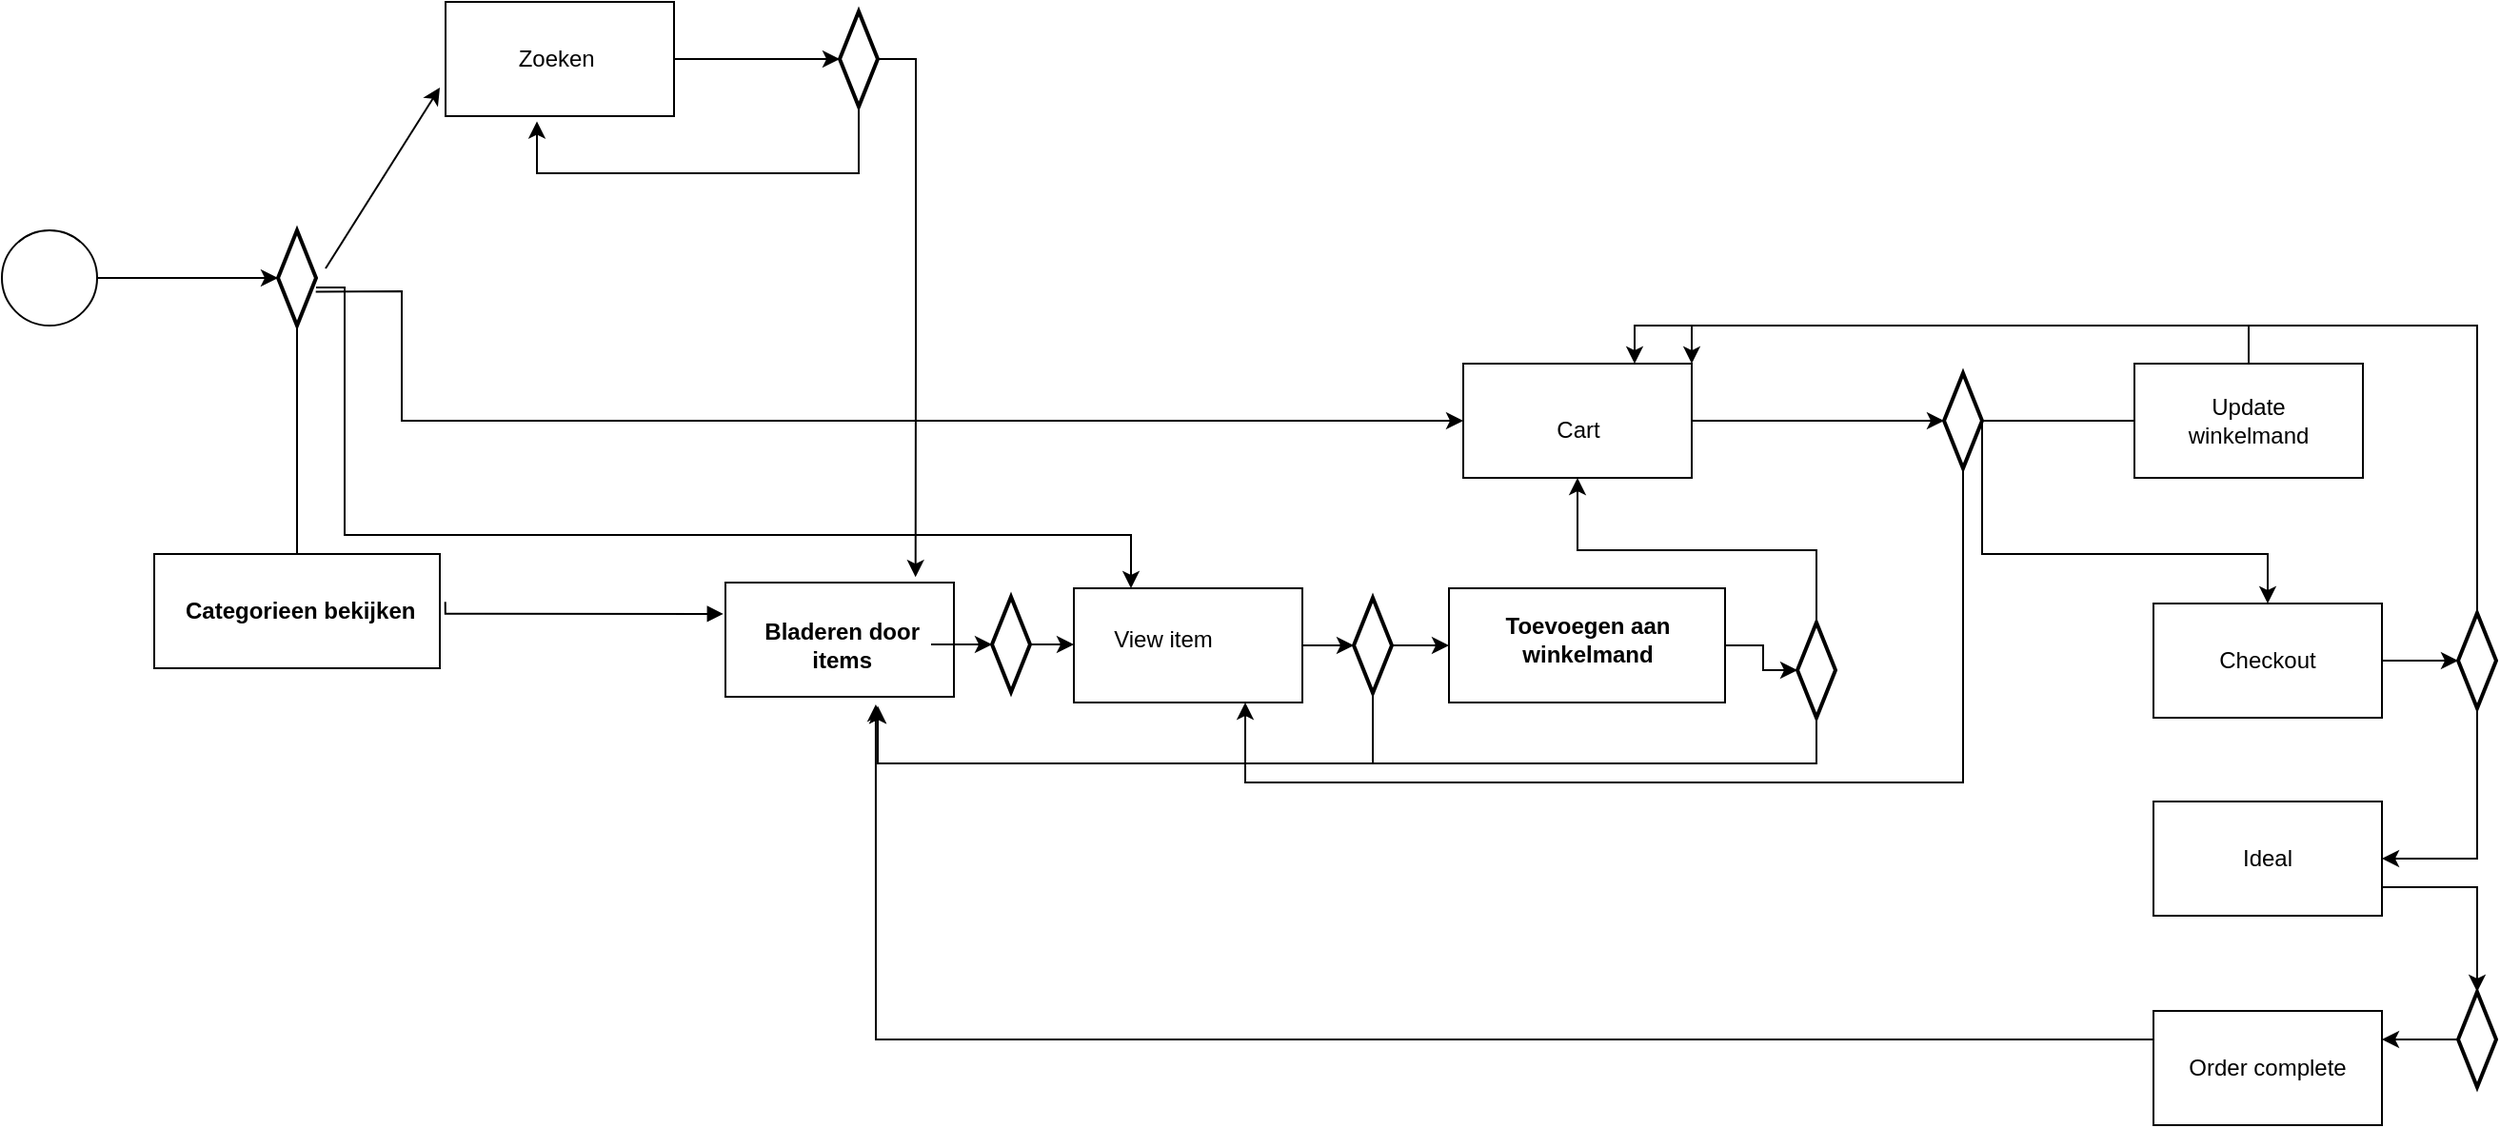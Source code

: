 <mxfile version="22.0.2" type="device">
  <diagram name="Page-1" id="7-KuS8HCFaPoPZdCXigX">
    <mxGraphModel dx="3915" dy="844" grid="1" gridSize="10" guides="1" tooltips="1" connect="1" arrows="1" fold="1" page="1" pageScale="1" pageWidth="827" pageHeight="1169" math="0" shadow="0">
      <root>
        <mxCell id="0" />
        <mxCell id="1" parent="0" />
        <mxCell id="JU6RVUzTXGBhqrjvrTdc-2" value="" style="edgeStyle=orthogonalEdgeStyle;rounded=0;orthogonalLoop=1;jettySize=auto;html=1;" parent="1" source="RDN8-XmIpGmufh1Ityac-12" target="CR3sOzO-EPzYzs97Lyqt-47" edge="1">
          <mxGeometry relative="1" as="geometry">
            <Array as="points">
              <mxPoint x="-2255" y="300" />
              <mxPoint x="-2255" y="300" />
            </Array>
          </mxGeometry>
        </mxCell>
        <mxCell id="RDN8-XmIpGmufh1Ityac-1" value="" style="ellipse;whiteSpace=wrap;html=1;aspect=fixed;" parent="1" vertex="1">
          <mxGeometry x="-2410" y="160" width="50" height="50" as="geometry" />
        </mxCell>
        <mxCell id="RDN8-XmIpGmufh1Ityac-15" value="" style="endArrow=block;endFill=1;html=1;edgeStyle=orthogonalEdgeStyle;align=left;verticalAlign=top;rounded=0;entryX=-0.009;entryY=0.274;entryDx=0;entryDy=0;entryPerimeter=0;exitX=0.999;exitY=0.338;exitDx=0;exitDy=0;exitPerimeter=0;" parent="1" source="CR3sOzO-EPzYzs97Lyqt-47" target="CR3sOzO-EPzYzs97Lyqt-29" edge="1">
          <mxGeometry x="-1" relative="1" as="geometry">
            <mxPoint x="-2170" y="359.5" as="sourcePoint" />
            <mxPoint x="-2110" y="359.5" as="targetPoint" />
            <Array as="points">
              <mxPoint x="-2177" y="361" />
            </Array>
          </mxGeometry>
        </mxCell>
        <mxCell id="CR3sOzO-EPzYzs97Lyqt-29" value="" style="verticalLabelPosition=bottom;verticalAlign=middle;html=1;shape=mxgraph.basic.rect;fillColor2=none;strokeWidth=1;size=20;indent=5;align=left;" parent="1" vertex="1">
          <mxGeometry x="-2030" y="345" width="120" height="60" as="geometry" />
        </mxCell>
        <mxCell id="CR3sOzO-EPzYzs97Lyqt-34" value="&lt;b&gt;Bladeren door&amp;nbsp; items&amp;nbsp;&lt;/b&gt;" style="text;html=1;strokeColor=none;fillColor=none;align=center;verticalAlign=middle;whiteSpace=wrap;rounded=0;" parent="1" vertex="1">
          <mxGeometry x="-2012" y="362.5" width="90" height="30" as="geometry" />
        </mxCell>
        <mxCell id="CR3sOzO-EPzYzs97Lyqt-36" value="" style="verticalLabelPosition=bottom;verticalAlign=middle;html=1;shape=mxgraph.basic.rect;fillColor2=none;strokeWidth=1;size=20;indent=5;align=left;" parent="1" vertex="1">
          <mxGeometry x="-2330" y="330" width="150" height="60" as="geometry" />
        </mxCell>
        <mxCell id="CR3sOzO-EPzYzs97Lyqt-47" value="&lt;b&gt;Categorieen bekijken&amp;nbsp;&lt;/b&gt;" style="text;html=1;align=center;verticalAlign=middle;resizable=0;points=[];autosize=1;strokeColor=none;fillColor=none;" parent="1" vertex="1">
          <mxGeometry x="-2327" y="345" width="150" height="30" as="geometry" />
        </mxCell>
        <mxCell id="CR3sOzO-EPzYzs97Lyqt-53" value="" style="rounded=0;whiteSpace=wrap;html=1;" parent="1" vertex="1">
          <mxGeometry x="-1650" y="348" width="145" height="60" as="geometry" />
        </mxCell>
        <mxCell id="CR3sOzO-EPzYzs97Lyqt-57" value="&lt;b style=&quot;&quot;&gt;Toevoegen aan winkelmand&lt;/b&gt;" style="text;html=1;strokeColor=none;fillColor=none;align=center;verticalAlign=middle;whiteSpace=wrap;rounded=0;" parent="1" vertex="1">
          <mxGeometry x="-1632.5" y="360" width="110" height="30" as="geometry" />
        </mxCell>
        <mxCell id="JU6RVUzTXGBhqrjvrTdc-3" value="" style="edgeStyle=orthogonalEdgeStyle;rounded=0;orthogonalLoop=1;jettySize=auto;html=1;" parent="1" source="RDN8-XmIpGmufh1Ityac-1" target="RDN8-XmIpGmufh1Ityac-12" edge="1">
          <mxGeometry relative="1" as="geometry">
            <mxPoint x="-2360" y="185" as="sourcePoint" />
            <mxPoint x="-2255" y="285" as="targetPoint" />
          </mxGeometry>
        </mxCell>
        <mxCell id="JU6RVUzTXGBhqrjvrTdc-12" value="" style="edgeStyle=orthogonalEdgeStyle;rounded=0;orthogonalLoop=1;jettySize=auto;html=1;entryX=0.25;entryY=0;entryDx=0;entryDy=0;" parent="1" source="RDN8-XmIpGmufh1Ityac-12" target="JU6RVUzTXGBhqrjvrTdc-18" edge="1">
          <mxGeometry relative="1" as="geometry">
            <mxPoint x="-2120" y="170" as="targetPoint" />
            <Array as="points">
              <mxPoint x="-2230" y="190" />
              <mxPoint x="-2230" y="320" />
              <mxPoint x="-1817" y="320" />
            </Array>
          </mxGeometry>
        </mxCell>
        <mxCell id="RDN8-XmIpGmufh1Ityac-12" value="" style="strokeWidth=2;html=1;shape=mxgraph.flowchart.decision;whiteSpace=wrap;" parent="1" vertex="1">
          <mxGeometry x="-2265" y="160" width="20" height="50" as="geometry" />
        </mxCell>
        <mxCell id="JU6RVUzTXGBhqrjvrTdc-5" value="" style="rounded=0;whiteSpace=wrap;html=1;" parent="1" vertex="1">
          <mxGeometry x="-2177" y="40" width="120" height="60" as="geometry" />
        </mxCell>
        <mxCell id="JU6RVUzTXGBhqrjvrTdc-7" value="Zoeken&amp;nbsp;" style="text;html=1;strokeColor=none;fillColor=none;align=center;verticalAlign=middle;whiteSpace=wrap;rounded=0;" parent="1" vertex="1">
          <mxGeometry x="-2147" y="55" width="60" height="30" as="geometry" />
        </mxCell>
        <mxCell id="JU6RVUzTXGBhqrjvrTdc-34" value="" style="edgeStyle=orthogonalEdgeStyle;rounded=0;orthogonalLoop=1;jettySize=auto;html=1;" parent="1" source="JU6RVUzTXGBhqrjvrTdc-8" target="JU6RVUzTXGBhqrjvrTdc-33" edge="1">
          <mxGeometry relative="1" as="geometry" />
        </mxCell>
        <mxCell id="JU6RVUzTXGBhqrjvrTdc-8" value="" style="rounded=0;whiteSpace=wrap;html=1;" parent="1" vertex="1">
          <mxGeometry x="-1642.5" y="230" width="120" height="60" as="geometry" />
        </mxCell>
        <mxCell id="JU6RVUzTXGBhqrjvrTdc-10" value="Cart" style="text;html=1;strokeColor=none;fillColor=none;align=center;verticalAlign=middle;whiteSpace=wrap;rounded=0;" parent="1" vertex="1">
          <mxGeometry x="-1612.5" y="250" width="60" height="30" as="geometry" />
        </mxCell>
        <mxCell id="JU6RVUzTXGBhqrjvrTdc-13" value="" style="endArrow=classic;html=1;rounded=0;entryX=0;entryY=0.5;entryDx=0;entryDy=0;exitX=0.992;exitY=0.646;exitDx=0;exitDy=0;exitPerimeter=0;" parent="1" source="RDN8-XmIpGmufh1Ityac-12" target="JU6RVUzTXGBhqrjvrTdc-8" edge="1">
          <mxGeometry width="50" height="50" relative="1" as="geometry">
            <mxPoint x="-2240" y="260" as="sourcePoint" />
            <mxPoint x="-2190" y="210" as="targetPoint" />
            <Array as="points">
              <mxPoint x="-2200" y="192" />
              <mxPoint x="-2200" y="260" />
            </Array>
          </mxGeometry>
        </mxCell>
        <mxCell id="JU6RVUzTXGBhqrjvrTdc-14" value="" style="endArrow=classic;html=1;rounded=0;entryX=0;entryY=0.5;entryDx=0;entryDy=0;" parent="1" edge="1">
          <mxGeometry width="50" height="50" relative="1" as="geometry">
            <mxPoint x="-2240" y="180" as="sourcePoint" />
            <mxPoint x="-2180" y="85" as="targetPoint" />
          </mxGeometry>
        </mxCell>
        <mxCell id="JU6RVUzTXGBhqrjvrTdc-18" value="" style="rounded=0;whiteSpace=wrap;html=1;" parent="1" vertex="1">
          <mxGeometry x="-1847" y="348" width="120" height="60" as="geometry" />
        </mxCell>
        <mxCell id="JU6RVUzTXGBhqrjvrTdc-19" value="View item" style="text;html=1;strokeColor=none;fillColor=none;align=center;verticalAlign=middle;whiteSpace=wrap;rounded=0;" parent="1" vertex="1">
          <mxGeometry x="-1830" y="360" width="60" height="30" as="geometry" />
        </mxCell>
        <mxCell id="JU6RVUzTXGBhqrjvrTdc-28" style="edgeStyle=orthogonalEdgeStyle;rounded=0;orthogonalLoop=1;jettySize=auto;html=1;exitX=1;exitY=0.5;exitDx=0;exitDy=0;exitPerimeter=0;entryX=0;entryY=0.5;entryDx=0;entryDy=0;" parent="1" source="JU6RVUzTXGBhqrjvrTdc-21" target="JU6RVUzTXGBhqrjvrTdc-18" edge="1">
          <mxGeometry relative="1" as="geometry" />
        </mxCell>
        <mxCell id="JU6RVUzTXGBhqrjvrTdc-21" value="" style="strokeWidth=2;html=1;shape=mxgraph.flowchart.decision;whiteSpace=wrap;" parent="1" vertex="1">
          <mxGeometry x="-1890" y="352.5" width="20" height="50" as="geometry" />
        </mxCell>
        <mxCell id="JU6RVUzTXGBhqrjvrTdc-24" value="" style="edgeStyle=orthogonalEdgeStyle;rounded=0;orthogonalLoop=1;jettySize=auto;html=1;" parent="1" source="JU6RVUzTXGBhqrjvrTdc-18" target="JU6RVUzTXGBhqrjvrTdc-23" edge="1">
          <mxGeometry relative="1" as="geometry">
            <mxPoint x="-1790" y="405" as="sourcePoint" />
            <mxPoint x="-1790" y="495" as="targetPoint" />
            <Array as="points" />
          </mxGeometry>
        </mxCell>
        <mxCell id="JU6RVUzTXGBhqrjvrTdc-26" style="edgeStyle=orthogonalEdgeStyle;rounded=0;orthogonalLoop=1;jettySize=auto;html=1;exitX=1;exitY=0.5;exitDx=0;exitDy=0;exitPerimeter=0;entryX=0;entryY=0.5;entryDx=0;entryDy=0;" parent="1" source="JU6RVUzTXGBhqrjvrTdc-23" target="CR3sOzO-EPzYzs97Lyqt-53" edge="1">
          <mxGeometry relative="1" as="geometry" />
        </mxCell>
        <mxCell id="JU6RVUzTXGBhqrjvrTdc-23" value="" style="strokeWidth=2;html=1;shape=mxgraph.flowchart.decision;whiteSpace=wrap;" parent="1" vertex="1">
          <mxGeometry x="-1700" y="353" width="20" height="50" as="geometry" />
        </mxCell>
        <mxCell id="JU6RVUzTXGBhqrjvrTdc-25" value="" style="endArrow=classic;html=1;rounded=0;exitX=0.5;exitY=1;exitDx=0;exitDy=0;exitPerimeter=0;" parent="1" source="JU6RVUzTXGBhqrjvrTdc-23" edge="1">
          <mxGeometry width="50" height="50" relative="1" as="geometry">
            <mxPoint x="-2110" y="460" as="sourcePoint" />
            <mxPoint x="-1950" y="410" as="targetPoint" />
            <Array as="points">
              <mxPoint x="-1690" y="440" />
              <mxPoint x="-1950" y="440" />
            </Array>
          </mxGeometry>
        </mxCell>
        <mxCell id="JU6RVUzTXGBhqrjvrTdc-27" style="edgeStyle=orthogonalEdgeStyle;rounded=0;orthogonalLoop=1;jettySize=auto;html=1;exitX=1;exitY=0.5;exitDx=0;exitDy=0;entryX=0;entryY=0.5;entryDx=0;entryDy=0;entryPerimeter=0;" parent="1" source="CR3sOzO-EPzYzs97Lyqt-34" target="JU6RVUzTXGBhqrjvrTdc-21" edge="1">
          <mxGeometry relative="1" as="geometry" />
        </mxCell>
        <mxCell id="JU6RVUzTXGBhqrjvrTdc-31" style="edgeStyle=orthogonalEdgeStyle;rounded=0;orthogonalLoop=1;jettySize=auto;html=1;exitX=0.5;exitY=0;exitDx=0;exitDy=0;exitPerimeter=0;entryX=0.5;entryY=1;entryDx=0;entryDy=0;" parent="1" source="JU6RVUzTXGBhqrjvrTdc-29" target="JU6RVUzTXGBhqrjvrTdc-8" edge="1">
          <mxGeometry relative="1" as="geometry" />
        </mxCell>
        <mxCell id="JU6RVUzTXGBhqrjvrTdc-29" value="" style="strokeWidth=2;html=1;shape=mxgraph.flowchart.decision;whiteSpace=wrap;" parent="1" vertex="1">
          <mxGeometry x="-1467" y="366" width="20" height="50" as="geometry" />
        </mxCell>
        <mxCell id="JU6RVUzTXGBhqrjvrTdc-30" style="edgeStyle=orthogonalEdgeStyle;rounded=0;orthogonalLoop=1;jettySize=auto;html=1;exitX=1;exitY=0.5;exitDx=0;exitDy=0;entryX=0;entryY=0.5;entryDx=0;entryDy=0;entryPerimeter=0;" parent="1" source="CR3sOzO-EPzYzs97Lyqt-53" target="JU6RVUzTXGBhqrjvrTdc-29" edge="1">
          <mxGeometry relative="1" as="geometry" />
        </mxCell>
        <mxCell id="JU6RVUzTXGBhqrjvrTdc-32" style="edgeStyle=orthogonalEdgeStyle;rounded=0;orthogonalLoop=1;jettySize=auto;html=1;exitX=0.5;exitY=1;exitDx=0;exitDy=0;exitPerimeter=0;entryX=0.667;entryY=1.083;entryDx=0;entryDy=0;entryPerimeter=0;" parent="1" source="JU6RVUzTXGBhqrjvrTdc-29" target="CR3sOzO-EPzYzs97Lyqt-29" edge="1">
          <mxGeometry relative="1" as="geometry">
            <Array as="points">
              <mxPoint x="-1457" y="440" />
              <mxPoint x="-1950" y="440" />
            </Array>
          </mxGeometry>
        </mxCell>
        <mxCell id="JU6RVUzTXGBhqrjvrTdc-37" style="edgeStyle=orthogonalEdgeStyle;rounded=0;orthogonalLoop=1;jettySize=auto;html=1;entryX=0.75;entryY=1;entryDx=0;entryDy=0;" parent="1" source="JU6RVUzTXGBhqrjvrTdc-33" target="JU6RVUzTXGBhqrjvrTdc-18" edge="1">
          <mxGeometry relative="1" as="geometry">
            <Array as="points">
              <mxPoint x="-1380" y="450" />
              <mxPoint x="-1757" y="450" />
            </Array>
          </mxGeometry>
        </mxCell>
        <mxCell id="JU6RVUzTXGBhqrjvrTdc-39" value="" style="edgeStyle=orthogonalEdgeStyle;rounded=0;orthogonalLoop=1;jettySize=auto;html=1;" parent="1" source="JU6RVUzTXGBhqrjvrTdc-33" target="JU6RVUzTXGBhqrjvrTdc-38" edge="1">
          <mxGeometry relative="1" as="geometry" />
        </mxCell>
        <mxCell id="s-FJdiKFJ584I3QiDJJ7-6" style="edgeStyle=orthogonalEdgeStyle;rounded=0;orthogonalLoop=1;jettySize=auto;html=1;exitX=1;exitY=0.5;exitDx=0;exitDy=0;exitPerimeter=0;" edge="1" parent="1" source="JU6RVUzTXGBhqrjvrTdc-33" target="s-FJdiKFJ584I3QiDJJ7-1">
          <mxGeometry relative="1" as="geometry">
            <Array as="points">
              <mxPoint x="-1370" y="330" />
              <mxPoint x="-1220" y="330" />
            </Array>
          </mxGeometry>
        </mxCell>
        <mxCell id="JU6RVUzTXGBhqrjvrTdc-33" value="" style="strokeWidth=2;html=1;shape=mxgraph.flowchart.decision;whiteSpace=wrap;" parent="1" vertex="1">
          <mxGeometry x="-1390" y="235" width="20" height="50" as="geometry" />
        </mxCell>
        <mxCell id="JU6RVUzTXGBhqrjvrTdc-40" style="edgeStyle=orthogonalEdgeStyle;rounded=0;orthogonalLoop=1;jettySize=auto;html=1;exitX=0.5;exitY=0;exitDx=0;exitDy=0;entryX=1;entryY=0;entryDx=0;entryDy=0;" parent="1" source="JU6RVUzTXGBhqrjvrTdc-36" target="JU6RVUzTXGBhqrjvrTdc-8" edge="1">
          <mxGeometry relative="1" as="geometry" />
        </mxCell>
        <mxCell id="JU6RVUzTXGBhqrjvrTdc-36" value="" style="rounded=0;whiteSpace=wrap;html=1;" parent="1" vertex="1">
          <mxGeometry x="-1290" y="230" width="120" height="60" as="geometry" />
        </mxCell>
        <mxCell id="JU6RVUzTXGBhqrjvrTdc-38" value="Update winkelmand" style="text;html=1;strokeColor=none;fillColor=none;align=center;verticalAlign=middle;whiteSpace=wrap;rounded=0;" parent="1" vertex="1">
          <mxGeometry x="-1260" y="245" width="60" height="30" as="geometry" />
        </mxCell>
        <mxCell id="JU6RVUzTXGBhqrjvrTdc-43" value="" style="strokeWidth=2;html=1;shape=mxgraph.flowchart.decision;whiteSpace=wrap;" parent="1" vertex="1">
          <mxGeometry x="-1970" y="45" width="20" height="50" as="geometry" />
        </mxCell>
        <mxCell id="JU6RVUzTXGBhqrjvrTdc-44" style="edgeStyle=orthogonalEdgeStyle;rounded=0;orthogonalLoop=1;jettySize=auto;html=1;exitX=1;exitY=0.5;exitDx=0;exitDy=0;entryX=0;entryY=0.5;entryDx=0;entryDy=0;entryPerimeter=0;" parent="1" source="JU6RVUzTXGBhqrjvrTdc-5" target="JU6RVUzTXGBhqrjvrTdc-43" edge="1">
          <mxGeometry relative="1" as="geometry" />
        </mxCell>
        <mxCell id="JU6RVUzTXGBhqrjvrTdc-47" style="edgeStyle=orthogonalEdgeStyle;rounded=0;orthogonalLoop=1;jettySize=auto;html=1;exitX=1;exitY=0.5;exitDx=0;exitDy=0;exitPerimeter=0;entryX=0.832;entryY=-0.048;entryDx=0;entryDy=0;entryPerimeter=0;" parent="1" source="JU6RVUzTXGBhqrjvrTdc-43" target="CR3sOzO-EPzYzs97Lyqt-29" edge="1">
          <mxGeometry relative="1" as="geometry" />
        </mxCell>
        <mxCell id="JU6RVUzTXGBhqrjvrTdc-48" style="edgeStyle=orthogonalEdgeStyle;rounded=0;orthogonalLoop=1;jettySize=auto;html=1;exitX=0.5;exitY=1;exitDx=0;exitDy=0;exitPerimeter=0;entryX=0.4;entryY=1.046;entryDx=0;entryDy=0;entryPerimeter=0;" parent="1" source="JU6RVUzTXGBhqrjvrTdc-43" target="JU6RVUzTXGBhqrjvrTdc-5" edge="1">
          <mxGeometry relative="1" as="geometry">
            <Array as="points">
              <mxPoint x="-1960" y="130" />
              <mxPoint x="-2129" y="130" />
            </Array>
          </mxGeometry>
        </mxCell>
        <mxCell id="s-FJdiKFJ584I3QiDJJ7-7" value="" style="edgeStyle=orthogonalEdgeStyle;rounded=0;orthogonalLoop=1;jettySize=auto;html=1;entryX=0;entryY=0.5;entryDx=0;entryDy=0;entryPerimeter=0;" edge="1" parent="1" source="s-FJdiKFJ584I3QiDJJ7-1" target="s-FJdiKFJ584I3QiDJJ7-8">
          <mxGeometry relative="1" as="geometry" />
        </mxCell>
        <mxCell id="s-FJdiKFJ584I3QiDJJ7-1" value="Checkout" style="rounded=0;whiteSpace=wrap;html=1;" vertex="1" parent="1">
          <mxGeometry x="-1280" y="356" width="120" height="60" as="geometry" />
        </mxCell>
        <mxCell id="s-FJdiKFJ584I3QiDJJ7-2" value="Ideal" style="rounded=0;whiteSpace=wrap;html=1;" vertex="1" parent="1">
          <mxGeometry x="-1280" y="460" width="120" height="60" as="geometry" />
        </mxCell>
        <mxCell id="s-FJdiKFJ584I3QiDJJ7-9" style="edgeStyle=orthogonalEdgeStyle;rounded=0;orthogonalLoop=1;jettySize=auto;html=1;exitX=0.5;exitY=0;exitDx=0;exitDy=0;exitPerimeter=0;entryX=0.75;entryY=0;entryDx=0;entryDy=0;" edge="1" parent="1" source="s-FJdiKFJ584I3QiDJJ7-8" target="JU6RVUzTXGBhqrjvrTdc-8">
          <mxGeometry relative="1" as="geometry">
            <mxPoint x="-1480" y="-90" as="targetPoint" />
          </mxGeometry>
        </mxCell>
        <mxCell id="s-FJdiKFJ584I3QiDJJ7-10" style="edgeStyle=orthogonalEdgeStyle;rounded=0;orthogonalLoop=1;jettySize=auto;html=1;exitX=0.5;exitY=1;exitDx=0;exitDy=0;exitPerimeter=0;entryX=1;entryY=0.5;entryDx=0;entryDy=0;" edge="1" parent="1" source="s-FJdiKFJ584I3QiDJJ7-8" target="s-FJdiKFJ584I3QiDJJ7-2">
          <mxGeometry relative="1" as="geometry" />
        </mxCell>
        <mxCell id="s-FJdiKFJ584I3QiDJJ7-8" value="" style="strokeWidth=2;html=1;shape=mxgraph.flowchart.decision;whiteSpace=wrap;" vertex="1" parent="1">
          <mxGeometry x="-1120" y="361" width="20" height="50" as="geometry" />
        </mxCell>
        <mxCell id="s-FJdiKFJ584I3QiDJJ7-11" value="Order complete" style="rounded=0;whiteSpace=wrap;html=1;" vertex="1" parent="1">
          <mxGeometry x="-1280" y="570" width="120" height="60" as="geometry" />
        </mxCell>
        <mxCell id="s-FJdiKFJ584I3QiDJJ7-15" style="edgeStyle=orthogonalEdgeStyle;rounded=0;orthogonalLoop=1;jettySize=auto;html=1;exitX=0;exitY=0.5;exitDx=0;exitDy=0;exitPerimeter=0;entryX=1;entryY=0.25;entryDx=0;entryDy=0;" edge="1" parent="1" source="s-FJdiKFJ584I3QiDJJ7-12" target="s-FJdiKFJ584I3QiDJJ7-11">
          <mxGeometry relative="1" as="geometry" />
        </mxCell>
        <mxCell id="s-FJdiKFJ584I3QiDJJ7-12" value="" style="strokeWidth=2;html=1;shape=mxgraph.flowchart.decision;whiteSpace=wrap;" vertex="1" parent="1">
          <mxGeometry x="-1120" y="560" width="20" height="50" as="geometry" />
        </mxCell>
        <mxCell id="s-FJdiKFJ584I3QiDJJ7-14" style="edgeStyle=orthogonalEdgeStyle;rounded=0;orthogonalLoop=1;jettySize=auto;html=1;exitX=1;exitY=0.75;exitDx=0;exitDy=0;entryX=0.5;entryY=0;entryDx=0;entryDy=0;entryPerimeter=0;" edge="1" parent="1" source="s-FJdiKFJ584I3QiDJJ7-2" target="s-FJdiKFJ584I3QiDJJ7-12">
          <mxGeometry relative="1" as="geometry" />
        </mxCell>
        <mxCell id="s-FJdiKFJ584I3QiDJJ7-17" style="edgeStyle=orthogonalEdgeStyle;rounded=0;orthogonalLoop=1;jettySize=auto;html=1;exitX=0;exitY=0.25;exitDx=0;exitDy=0;entryX=0.658;entryY=1.067;entryDx=0;entryDy=0;entryPerimeter=0;" edge="1" parent="1" source="s-FJdiKFJ584I3QiDJJ7-11" target="CR3sOzO-EPzYzs97Lyqt-29">
          <mxGeometry relative="1" as="geometry" />
        </mxCell>
      </root>
    </mxGraphModel>
  </diagram>
</mxfile>
